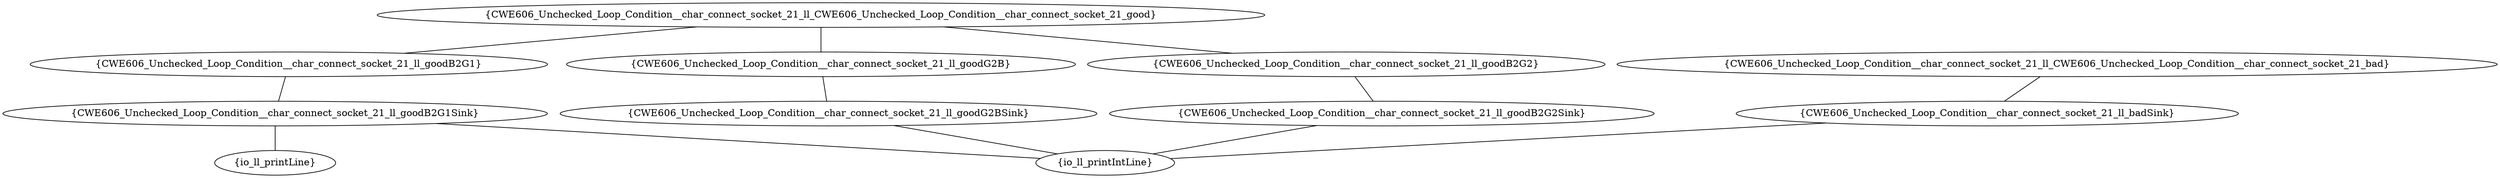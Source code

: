 graph "cg graph" {
CWE606_Unchecked_Loop_Condition__char_connect_socket_21_ll_badSink [label="{CWE606_Unchecked_Loop_Condition__char_connect_socket_21_ll_badSink}"];
io_ll_printIntLine [label="{io_ll_printIntLine}"];
CWE606_Unchecked_Loop_Condition__char_connect_socket_21_ll_goodB2G2 [label="{CWE606_Unchecked_Loop_Condition__char_connect_socket_21_ll_goodB2G2}"];
CWE606_Unchecked_Loop_Condition__char_connect_socket_21_ll_goodB2G2Sink [label="{CWE606_Unchecked_Loop_Condition__char_connect_socket_21_ll_goodB2G2Sink}"];
CWE606_Unchecked_Loop_Condition__char_connect_socket_21_ll_goodG2BSink [label="{CWE606_Unchecked_Loop_Condition__char_connect_socket_21_ll_goodG2BSink}"];
CWE606_Unchecked_Loop_Condition__char_connect_socket_21_ll_goodB2G1 [label="{CWE606_Unchecked_Loop_Condition__char_connect_socket_21_ll_goodB2G1}"];
CWE606_Unchecked_Loop_Condition__char_connect_socket_21_ll_goodB2G1Sink [label="{CWE606_Unchecked_Loop_Condition__char_connect_socket_21_ll_goodB2G1Sink}"];
CWE606_Unchecked_Loop_Condition__char_connect_socket_21_ll_CWE606_Unchecked_Loop_Condition__char_connect_socket_21_good [label="{CWE606_Unchecked_Loop_Condition__char_connect_socket_21_ll_CWE606_Unchecked_Loop_Condition__char_connect_socket_21_good}"];
CWE606_Unchecked_Loop_Condition__char_connect_socket_21_ll_goodG2B [label="{CWE606_Unchecked_Loop_Condition__char_connect_socket_21_ll_goodG2B}"];
io_ll_printLine [label="{io_ll_printLine}"];
CWE606_Unchecked_Loop_Condition__char_connect_socket_21_ll_CWE606_Unchecked_Loop_Condition__char_connect_socket_21_bad [label="{CWE606_Unchecked_Loop_Condition__char_connect_socket_21_ll_CWE606_Unchecked_Loop_Condition__char_connect_socket_21_bad}"];
CWE606_Unchecked_Loop_Condition__char_connect_socket_21_ll_badSink -- io_ll_printIntLine;
CWE606_Unchecked_Loop_Condition__char_connect_socket_21_ll_goodB2G2 -- CWE606_Unchecked_Loop_Condition__char_connect_socket_21_ll_goodB2G2Sink;
CWE606_Unchecked_Loop_Condition__char_connect_socket_21_ll_goodG2BSink -- io_ll_printIntLine;
CWE606_Unchecked_Loop_Condition__char_connect_socket_21_ll_goodB2G1 -- CWE606_Unchecked_Loop_Condition__char_connect_socket_21_ll_goodB2G1Sink;
CWE606_Unchecked_Loop_Condition__char_connect_socket_21_ll_CWE606_Unchecked_Loop_Condition__char_connect_socket_21_good -- CWE606_Unchecked_Loop_Condition__char_connect_socket_21_ll_goodB2G1;
CWE606_Unchecked_Loop_Condition__char_connect_socket_21_ll_CWE606_Unchecked_Loop_Condition__char_connect_socket_21_good -- CWE606_Unchecked_Loop_Condition__char_connect_socket_21_ll_goodB2G2;
CWE606_Unchecked_Loop_Condition__char_connect_socket_21_ll_CWE606_Unchecked_Loop_Condition__char_connect_socket_21_good -- CWE606_Unchecked_Loop_Condition__char_connect_socket_21_ll_goodG2B;
CWE606_Unchecked_Loop_Condition__char_connect_socket_21_ll_goodB2G1Sink -- io_ll_printLine;
CWE606_Unchecked_Loop_Condition__char_connect_socket_21_ll_goodB2G1Sink -- io_ll_printIntLine;
CWE606_Unchecked_Loop_Condition__char_connect_socket_21_ll_CWE606_Unchecked_Loop_Condition__char_connect_socket_21_bad -- CWE606_Unchecked_Loop_Condition__char_connect_socket_21_ll_badSink;
CWE606_Unchecked_Loop_Condition__char_connect_socket_21_ll_goodB2G2Sink -- io_ll_printIntLine;
CWE606_Unchecked_Loop_Condition__char_connect_socket_21_ll_goodG2B -- CWE606_Unchecked_Loop_Condition__char_connect_socket_21_ll_goodG2BSink;
}
